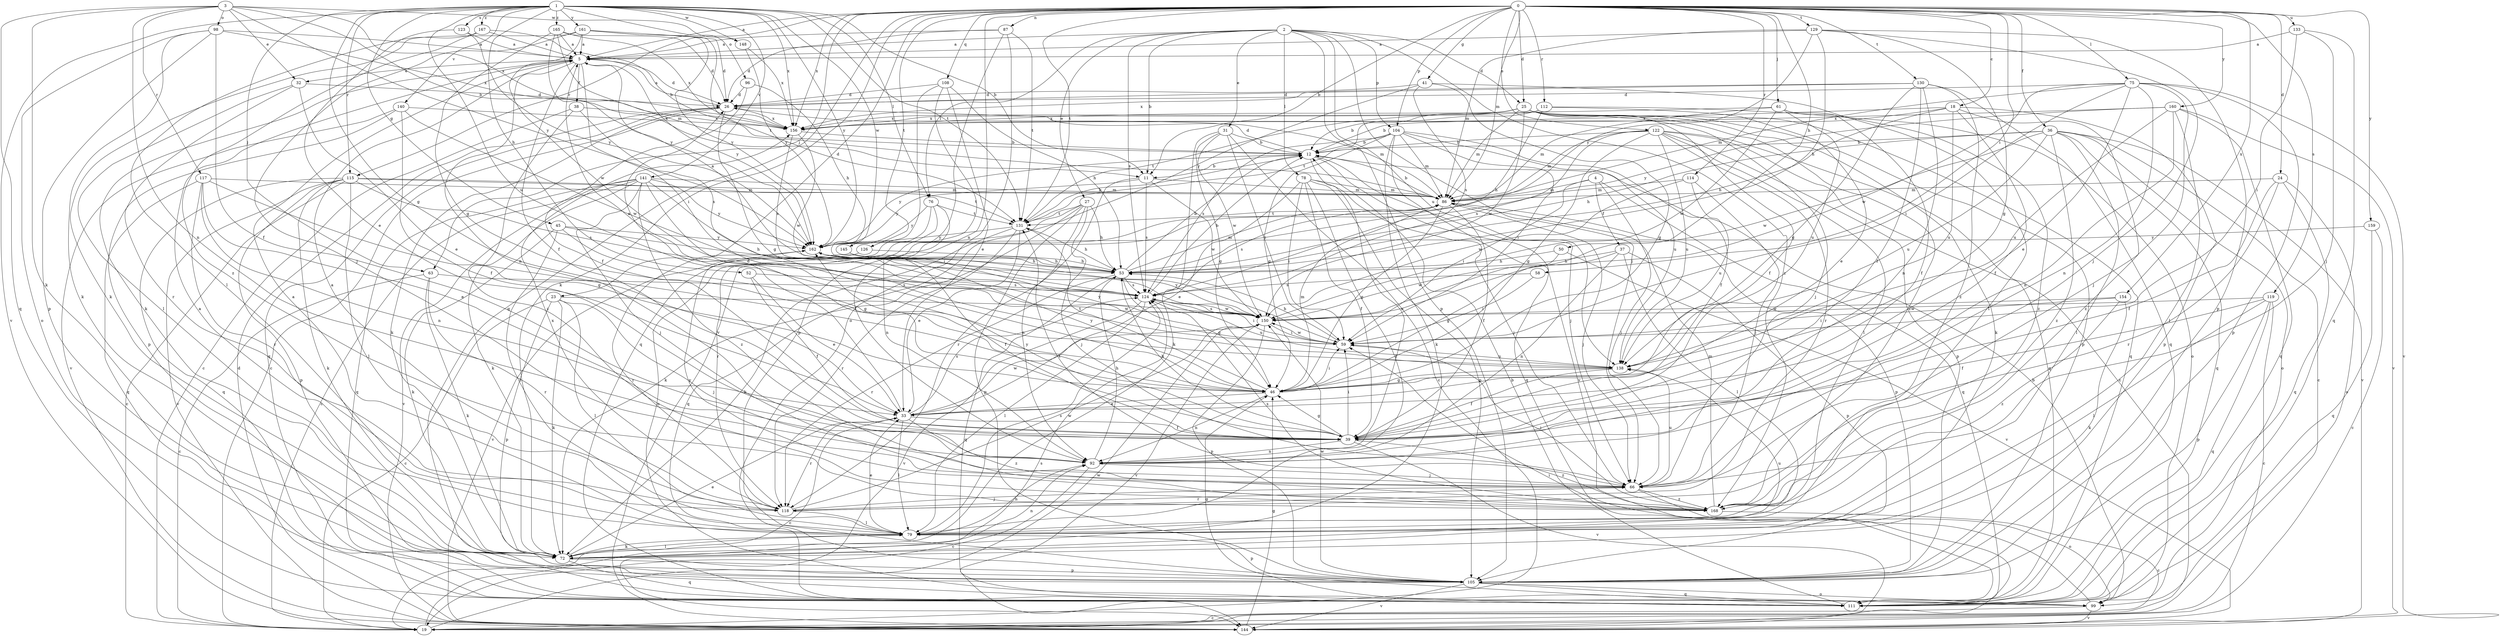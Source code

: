 strict digraph  {
0;
1;
2;
3;
4;
5;
11;
12;
18;
19;
23;
24;
25;
26;
27;
31;
32;
33;
36;
37;
38;
39;
41;
45;
46;
50;
52;
53;
58;
59;
61;
63;
66;
72;
75;
76;
78;
79;
86;
87;
92;
96;
98;
99;
104;
105;
108;
111;
112;
114;
115;
117;
118;
119;
122;
123;
124;
126;
129;
130;
131;
133;
138;
140;
141;
144;
145;
148;
150;
154;
156;
159;
160;
161;
162;
165;
167;
168;
0 -> 5  [label=a];
0 -> 11  [label=b];
0 -> 18  [label=c];
0 -> 23  [label=d];
0 -> 24  [label=d];
0 -> 25  [label=d];
0 -> 36  [label=f];
0 -> 41  [label=g];
0 -> 50  [label=h];
0 -> 58  [label=i];
0 -> 61  [label=j];
0 -> 63  [label=j];
0 -> 72  [label=k];
0 -> 75  [label=l];
0 -> 86  [label=m];
0 -> 87  [label=n];
0 -> 92  [label=n];
0 -> 104  [label=p];
0 -> 108  [label=q];
0 -> 111  [label=q];
0 -> 112  [label=r];
0 -> 114  [label=r];
0 -> 115  [label=r];
0 -> 119  [label=s];
0 -> 122  [label=s];
0 -> 126  [label=t];
0 -> 129  [label=t];
0 -> 130  [label=t];
0 -> 131  [label=t];
0 -> 133  [label=u];
0 -> 154  [label=x];
0 -> 156  [label=x];
0 -> 159  [label=y];
0 -> 160  [label=y];
1 -> 11  [label=b];
1 -> 45  [label=g];
1 -> 46  [label=g];
1 -> 52  [label=h];
1 -> 63  [label=j];
1 -> 76  [label=l];
1 -> 96  [label=o];
1 -> 115  [label=r];
1 -> 123  [label=s];
1 -> 131  [label=t];
1 -> 138  [label=u];
1 -> 140  [label=v];
1 -> 141  [label=v];
1 -> 144  [label=v];
1 -> 145  [label=w];
1 -> 148  [label=w];
1 -> 156  [label=x];
1 -> 161  [label=y];
1 -> 162  [label=y];
1 -> 165  [label=z];
1 -> 167  [label=z];
2 -> 5  [label=a];
2 -> 11  [label=b];
2 -> 25  [label=d];
2 -> 27  [label=e];
2 -> 31  [label=e];
2 -> 66  [label=j];
2 -> 76  [label=l];
2 -> 78  [label=l];
2 -> 104  [label=p];
2 -> 105  [label=p];
2 -> 124  [label=s];
2 -> 138  [label=u];
2 -> 168  [label=z];
3 -> 11  [label=b];
3 -> 32  [label=e];
3 -> 72  [label=k];
3 -> 92  [label=n];
3 -> 98  [label=o];
3 -> 111  [label=q];
3 -> 117  [label=r];
3 -> 148  [label=w];
3 -> 156  [label=x];
3 -> 162  [label=y];
4 -> 37  [label=f];
4 -> 59  [label=i];
4 -> 66  [label=j];
4 -> 86  [label=m];
4 -> 111  [label=q];
5 -> 26  [label=d];
5 -> 32  [label=e];
5 -> 38  [label=f];
5 -> 39  [label=f];
5 -> 59  [label=i];
5 -> 72  [label=k];
5 -> 92  [label=n];
5 -> 162  [label=y];
11 -> 86  [label=m];
11 -> 118  [label=r];
11 -> 124  [label=s];
11 -> 150  [label=w];
11 -> 162  [label=y];
12 -> 11  [label=b];
12 -> 26  [label=d];
12 -> 66  [label=j];
12 -> 92  [label=n];
12 -> 111  [label=q];
12 -> 162  [label=y];
18 -> 12  [label=b];
18 -> 39  [label=f];
18 -> 53  [label=h];
18 -> 105  [label=p];
18 -> 138  [label=u];
18 -> 156  [label=x];
18 -> 168  [label=z];
19 -> 124  [label=s];
19 -> 150  [label=w];
23 -> 19  [label=c];
23 -> 66  [label=j];
23 -> 72  [label=k];
23 -> 79  [label=l];
23 -> 105  [label=p];
23 -> 150  [label=w];
24 -> 39  [label=f];
24 -> 86  [label=m];
24 -> 99  [label=o];
24 -> 111  [label=q];
24 -> 118  [label=r];
25 -> 12  [label=b];
25 -> 39  [label=f];
25 -> 66  [label=j];
25 -> 72  [label=k];
25 -> 86  [label=m];
25 -> 105  [label=p];
25 -> 111  [label=q];
25 -> 131  [label=t];
25 -> 150  [label=w];
25 -> 156  [label=x];
25 -> 168  [label=z];
26 -> 5  [label=a];
26 -> 19  [label=c];
26 -> 46  [label=g];
26 -> 72  [label=k];
26 -> 86  [label=m];
26 -> 111  [label=q];
26 -> 156  [label=x];
27 -> 53  [label=h];
27 -> 66  [label=j];
27 -> 72  [label=k];
27 -> 92  [label=n];
27 -> 105  [label=p];
27 -> 111  [label=q];
27 -> 131  [label=t];
31 -> 12  [label=b];
31 -> 19  [label=c];
31 -> 46  [label=g];
31 -> 59  [label=i];
31 -> 72  [label=k];
31 -> 150  [label=w];
32 -> 26  [label=d];
32 -> 33  [label=e];
32 -> 79  [label=l];
32 -> 118  [label=r];
33 -> 19  [label=c];
33 -> 26  [label=d];
33 -> 39  [label=f];
33 -> 79  [label=l];
33 -> 118  [label=r];
33 -> 124  [label=s];
33 -> 150  [label=w];
33 -> 168  [label=z];
36 -> 12  [label=b];
36 -> 19  [label=c];
36 -> 53  [label=h];
36 -> 79  [label=l];
36 -> 99  [label=o];
36 -> 111  [label=q];
36 -> 138  [label=u];
36 -> 144  [label=v];
36 -> 150  [label=w];
36 -> 168  [label=z];
37 -> 46  [label=g];
37 -> 53  [label=h];
37 -> 79  [label=l];
37 -> 92  [label=n];
37 -> 105  [label=p];
38 -> 19  [label=c];
38 -> 124  [label=s];
38 -> 156  [label=x];
38 -> 168  [label=z];
39 -> 46  [label=g];
39 -> 53  [label=h];
39 -> 59  [label=i];
39 -> 92  [label=n];
39 -> 144  [label=v];
39 -> 162  [label=y];
39 -> 168  [label=z];
41 -> 26  [label=d];
41 -> 46  [label=g];
41 -> 79  [label=l];
41 -> 124  [label=s];
41 -> 162  [label=y];
45 -> 46  [label=g];
45 -> 53  [label=h];
45 -> 72  [label=k];
45 -> 79  [label=l];
45 -> 162  [label=y];
46 -> 33  [label=e];
46 -> 59  [label=i];
46 -> 86  [label=m];
46 -> 92  [label=n];
46 -> 131  [label=t];
46 -> 162  [label=y];
50 -> 53  [label=h];
50 -> 144  [label=v];
50 -> 150  [label=w];
52 -> 33  [label=e];
52 -> 39  [label=f];
52 -> 124  [label=s];
53 -> 5  [label=a];
53 -> 12  [label=b];
53 -> 46  [label=g];
53 -> 86  [label=m];
53 -> 111  [label=q];
53 -> 118  [label=r];
53 -> 124  [label=s];
58 -> 59  [label=i];
58 -> 124  [label=s];
59 -> 53  [label=h];
59 -> 138  [label=u];
59 -> 150  [label=w];
59 -> 162  [label=y];
61 -> 39  [label=f];
61 -> 86  [label=m];
61 -> 138  [label=u];
61 -> 150  [label=w];
61 -> 156  [label=x];
61 -> 168  [label=z];
63 -> 19  [label=c];
63 -> 72  [label=k];
63 -> 118  [label=r];
63 -> 124  [label=s];
66 -> 99  [label=o];
66 -> 118  [label=r];
66 -> 131  [label=t];
66 -> 138  [label=u];
66 -> 168  [label=z];
72 -> 5  [label=a];
72 -> 33  [label=e];
72 -> 79  [label=l];
72 -> 92  [label=n];
72 -> 105  [label=p];
72 -> 111  [label=q];
72 -> 138  [label=u];
75 -> 26  [label=d];
75 -> 33  [label=e];
75 -> 59  [label=i];
75 -> 66  [label=j];
75 -> 86  [label=m];
75 -> 92  [label=n];
75 -> 105  [label=p];
75 -> 144  [label=v];
75 -> 150  [label=w];
76 -> 92  [label=n];
76 -> 99  [label=o];
76 -> 118  [label=r];
76 -> 131  [label=t];
76 -> 162  [label=y];
78 -> 33  [label=e];
78 -> 39  [label=f];
78 -> 59  [label=i];
78 -> 66  [label=j];
78 -> 79  [label=l];
78 -> 86  [label=m];
78 -> 105  [label=p];
79 -> 5  [label=a];
79 -> 33  [label=e];
79 -> 72  [label=k];
79 -> 92  [label=n];
79 -> 105  [label=p];
79 -> 124  [label=s];
86 -> 12  [label=b];
86 -> 39  [label=f];
86 -> 46  [label=g];
86 -> 66  [label=j];
86 -> 105  [label=p];
86 -> 124  [label=s];
86 -> 131  [label=t];
87 -> 5  [label=a];
87 -> 26  [label=d];
87 -> 99  [label=o];
87 -> 131  [label=t];
87 -> 144  [label=v];
92 -> 19  [label=c];
92 -> 53  [label=h];
92 -> 66  [label=j];
96 -> 26  [label=d];
96 -> 39  [label=f];
96 -> 53  [label=h];
98 -> 5  [label=a];
98 -> 39  [label=f];
98 -> 72  [label=k];
98 -> 99  [label=o];
98 -> 105  [label=p];
98 -> 156  [label=x];
99 -> 12  [label=b];
99 -> 19  [label=c];
99 -> 59  [label=i];
99 -> 144  [label=v];
104 -> 12  [label=b];
104 -> 39  [label=f];
104 -> 46  [label=g];
104 -> 59  [label=i];
104 -> 72  [label=k];
104 -> 86  [label=m];
104 -> 124  [label=s];
104 -> 138  [label=u];
104 -> 144  [label=v];
105 -> 99  [label=o];
105 -> 111  [label=q];
105 -> 144  [label=v];
105 -> 150  [label=w];
108 -> 26  [label=d];
108 -> 33  [label=e];
108 -> 53  [label=h];
108 -> 105  [label=p];
108 -> 111  [label=q];
111 -> 12  [label=b];
111 -> 46  [label=g];
112 -> 33  [label=e];
112 -> 53  [label=h];
112 -> 99  [label=o];
112 -> 131  [label=t];
112 -> 156  [label=x];
114 -> 66  [label=j];
114 -> 86  [label=m];
114 -> 138  [label=u];
114 -> 150  [label=w];
115 -> 19  [label=c];
115 -> 72  [label=k];
115 -> 79  [label=l];
115 -> 86  [label=m];
115 -> 105  [label=p];
115 -> 111  [label=q];
115 -> 124  [label=s];
115 -> 131  [label=t];
115 -> 144  [label=v];
117 -> 33  [label=e];
117 -> 46  [label=g];
117 -> 86  [label=m];
117 -> 92  [label=n];
117 -> 111  [label=q];
117 -> 118  [label=r];
118 -> 5  [label=a];
118 -> 66  [label=j];
118 -> 79  [label=l];
118 -> 150  [label=w];
118 -> 156  [label=x];
119 -> 19  [label=c];
119 -> 39  [label=f];
119 -> 79  [label=l];
119 -> 105  [label=p];
119 -> 111  [label=q];
119 -> 150  [label=w];
122 -> 12  [label=b];
122 -> 19  [label=c];
122 -> 46  [label=g];
122 -> 79  [label=l];
122 -> 86  [label=m];
122 -> 105  [label=p];
122 -> 111  [label=q];
122 -> 118  [label=r];
122 -> 124  [label=s];
122 -> 138  [label=u];
123 -> 5  [label=a];
123 -> 33  [label=e];
123 -> 162  [label=y];
124 -> 12  [label=b];
124 -> 59  [label=i];
124 -> 79  [label=l];
124 -> 138  [label=u];
124 -> 144  [label=v];
124 -> 150  [label=w];
126 -> 53  [label=h];
126 -> 144  [label=v];
129 -> 5  [label=a];
129 -> 46  [label=g];
129 -> 53  [label=h];
129 -> 66  [label=j];
129 -> 86  [label=m];
129 -> 105  [label=p];
129 -> 162  [label=y];
130 -> 26  [label=d];
130 -> 39  [label=f];
130 -> 46  [label=g];
130 -> 92  [label=n];
130 -> 111  [label=q];
130 -> 156  [label=x];
130 -> 168  [label=z];
131 -> 12  [label=b];
131 -> 33  [label=e];
131 -> 53  [label=h];
131 -> 72  [label=k];
131 -> 118  [label=r];
131 -> 162  [label=y];
133 -> 5  [label=a];
133 -> 59  [label=i];
133 -> 66  [label=j];
133 -> 111  [label=q];
138 -> 5  [label=a];
138 -> 39  [label=f];
138 -> 46  [label=g];
140 -> 39  [label=f];
140 -> 105  [label=p];
140 -> 144  [label=v];
140 -> 150  [label=w];
140 -> 156  [label=x];
141 -> 19  [label=c];
141 -> 39  [label=f];
141 -> 59  [label=i];
141 -> 66  [label=j];
141 -> 72  [label=k];
141 -> 86  [label=m];
141 -> 111  [label=q];
141 -> 144  [label=v];
141 -> 162  [label=y];
141 -> 168  [label=z];
144 -> 26  [label=d];
144 -> 46  [label=g];
145 -> 39  [label=f];
145 -> 53  [label=h];
148 -> 156  [label=x];
148 -> 162  [label=y];
150 -> 59  [label=i];
150 -> 105  [label=p];
150 -> 124  [label=s];
150 -> 144  [label=v];
150 -> 162  [label=y];
154 -> 59  [label=i];
154 -> 72  [label=k];
154 -> 150  [label=w];
154 -> 168  [label=z];
156 -> 12  [label=b];
156 -> 124  [label=s];
156 -> 150  [label=w];
159 -> 19  [label=c];
159 -> 111  [label=q];
159 -> 162  [label=y];
160 -> 79  [label=l];
160 -> 92  [label=n];
160 -> 111  [label=q];
160 -> 138  [label=u];
160 -> 144  [label=v];
160 -> 156  [label=x];
160 -> 162  [label=y];
161 -> 5  [label=a];
161 -> 26  [label=d];
161 -> 66  [label=j];
161 -> 72  [label=k];
161 -> 131  [label=t];
161 -> 150  [label=w];
161 -> 162  [label=y];
162 -> 53  [label=h];
162 -> 118  [label=r];
165 -> 5  [label=a];
165 -> 26  [label=d];
165 -> 46  [label=g];
165 -> 86  [label=m];
165 -> 156  [label=x];
165 -> 162  [label=y];
167 -> 5  [label=a];
167 -> 12  [label=b];
167 -> 79  [label=l];
167 -> 168  [label=z];
168 -> 19  [label=c];
168 -> 59  [label=i];
168 -> 86  [label=m];
168 -> 124  [label=s];
168 -> 162  [label=y];
}
